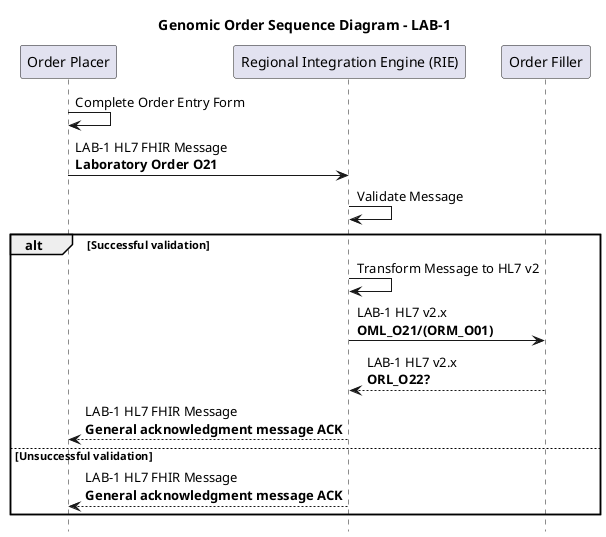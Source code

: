 @startuml

title "Genomic Order Sequence Diagram - LAB-1"

hide footbox

participant "Order Placer" as EPR
participant "Regional Integration Engine (RIE)" as TIE
participant "Order Filler" as LIMS

EPR -> EPR: Complete Order Entry Form
EPR -> TIE: LAB-1 HL7 FHIR Message\n**Laboratory Order O21**
TIE -> TIE: Validate Message

alt Successful validation
TIE -> TIE : Transform Message to HL7 v2
TIE -> LIMS: LAB-1 HL7 v2.x\n**OML_O21/(ORM_O01)**
LIMS --> TIE: LAB-1 HL7 v2.x\n**ORL_O22?**
TIE --> EPR: LAB-1 HL7 FHIR Message\n**General acknowledgment message ACK**
else Unsuccessful validation
TIE --> EPR: LAB-1 HL7 FHIR Message\n**General acknowledgment message ACK**
end

@enduml
